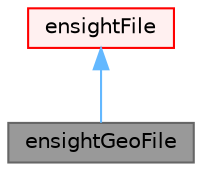 digraph "ensightGeoFile"
{
 // LATEX_PDF_SIZE
  bgcolor="transparent";
  edge [fontname=Helvetica,fontsize=10,labelfontname=Helvetica,labelfontsize=10];
  node [fontname=Helvetica,fontsize=10,shape=box,height=0.2,width=0.4];
  Node1 [id="Node000001",label="ensightGeoFile",height=0.2,width=0.4,color="gray40", fillcolor="grey60", style="filled", fontcolor="black",tooltip="Specialized Ensight output with extra geometry file header."];
  Node2 -> Node1 [id="edge1_Node000001_Node000002",dir="back",color="steelblue1",style="solid",tooltip=" "];
  Node2 [id="Node000002",label="ensightFile",height=0.2,width=0.4,color="red", fillcolor="#FFF0F0", style="filled",URL="$classFoam_1_1ensightFile.html",tooltip="Ensight output with specialized write() for strings, integers and floats. Correctly handles binary wr..."];
}
